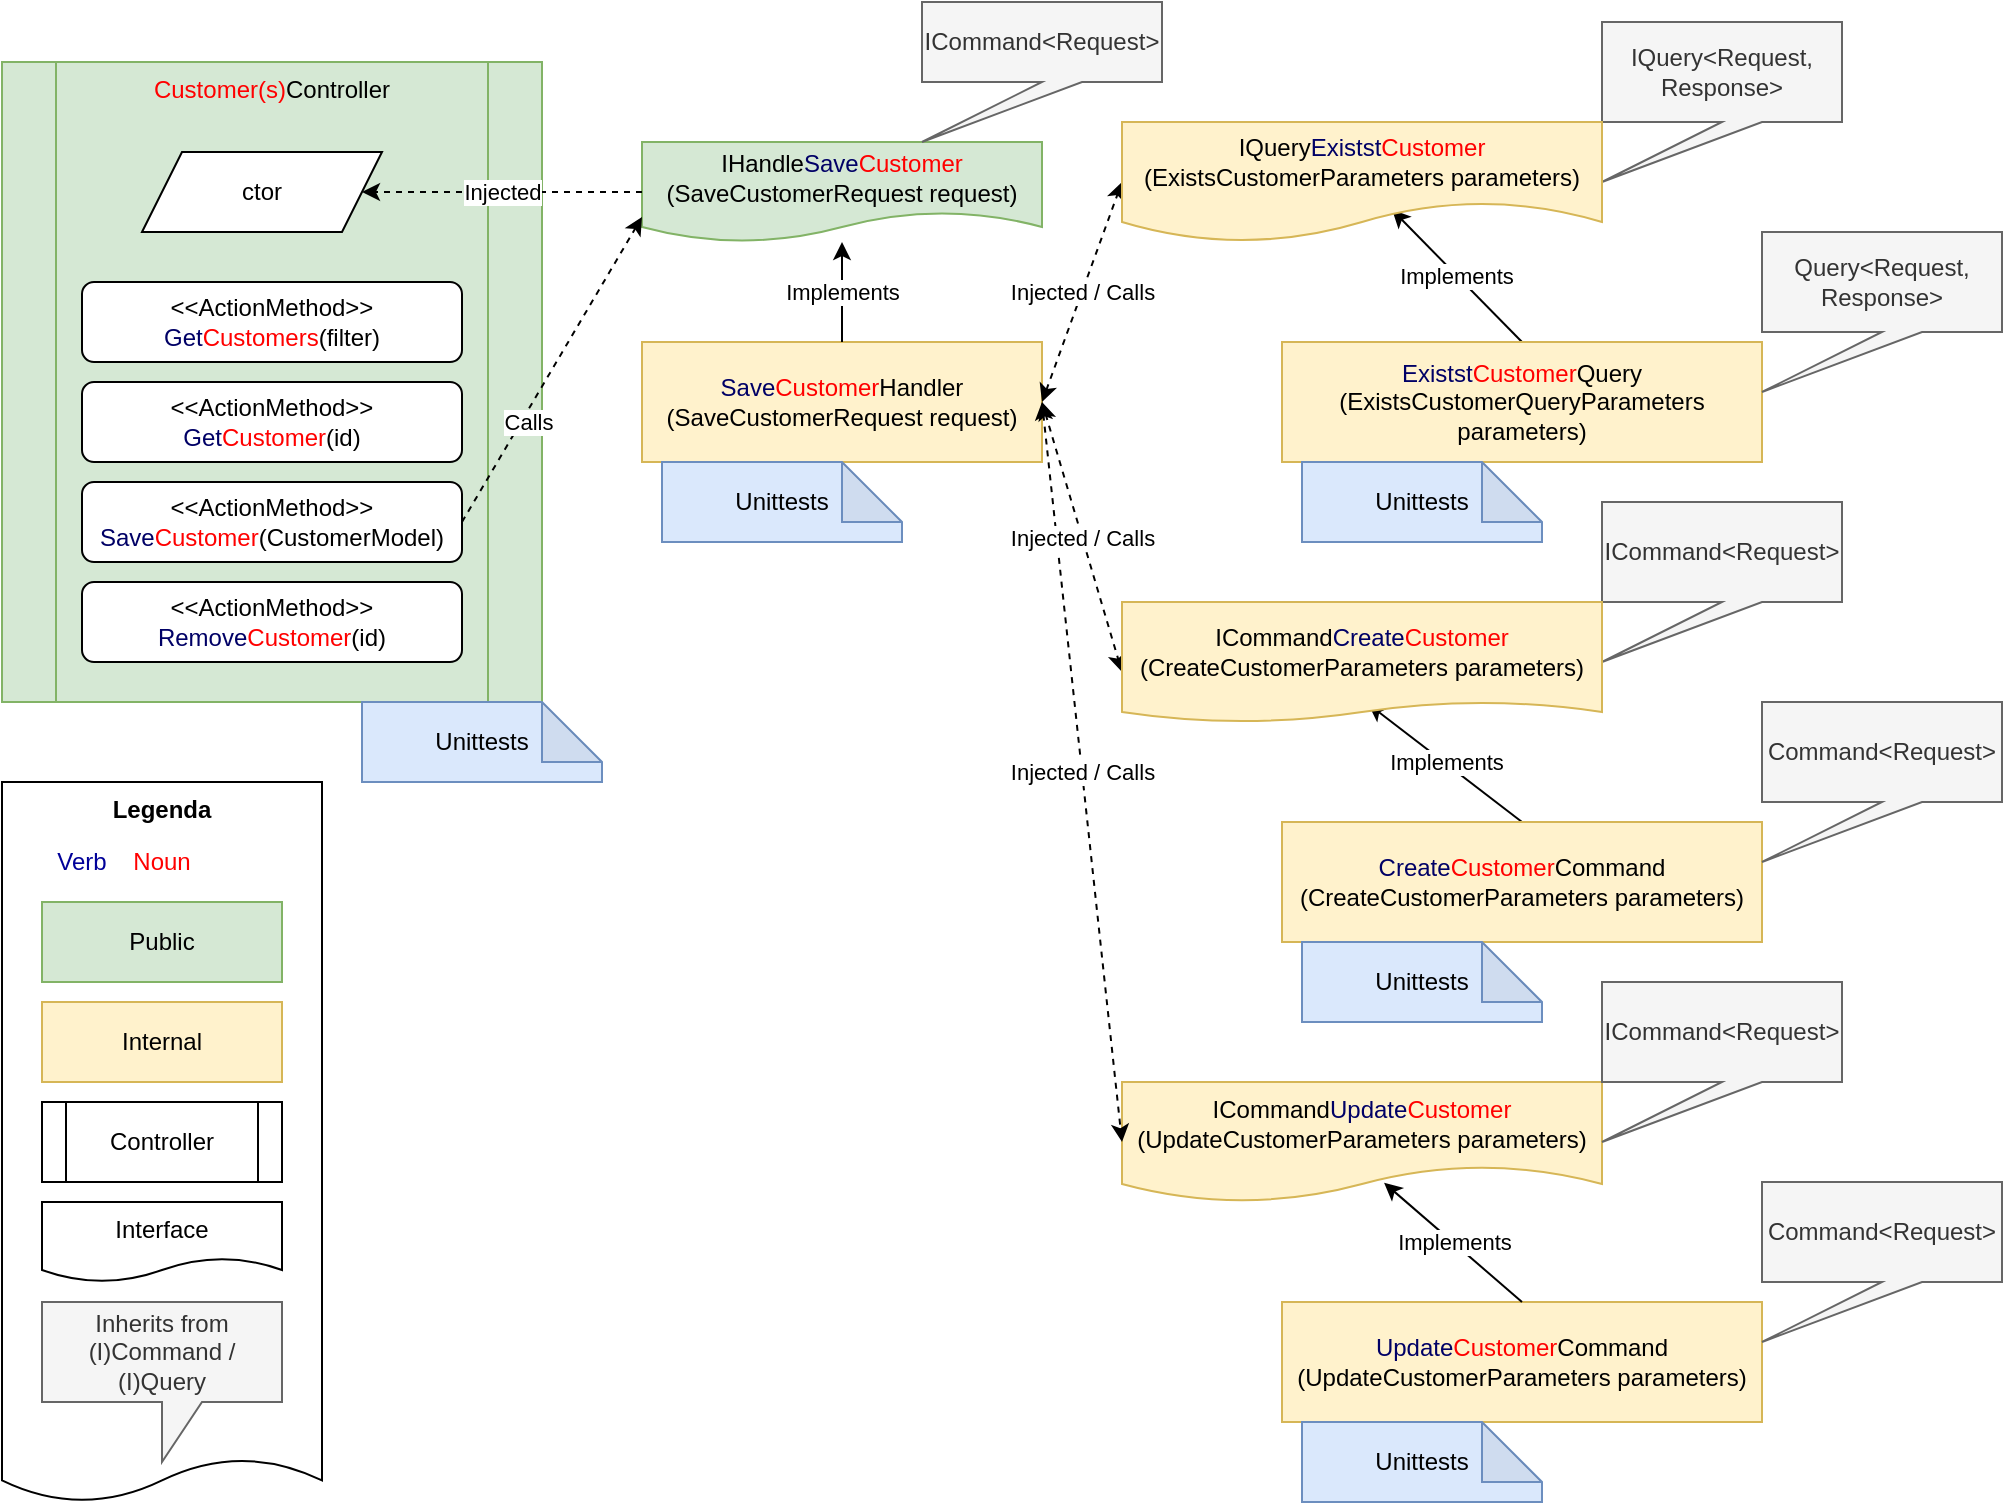 <mxfile version="21.5.0" type="device">
  <diagram id="0pabJ8wzMVvYSERjvpKX" name="Commands-Queries vs Services-Handlers">
    <mxGraphModel dx="2074" dy="1196" grid="1" gridSize="10" guides="1" tooltips="1" connect="1" arrows="1" fold="1" page="1" pageScale="1" pageWidth="1169" pageHeight="827" math="0" shadow="0">
      <root>
        <mxCell id="-O5rij1XcWfvJLHt4oWS-0" />
        <mxCell id="-O5rij1XcWfvJLHt4oWS-1" parent="-O5rij1XcWfvJLHt4oWS-0" />
        <mxCell id="DEL7JNdp5cjrzuc9gf1T-3" value="Legenda" style="shape=document;whiteSpace=wrap;html=1;boundedLbl=1;size=0.06;verticalAlign=top;fontStyle=1" parent="-O5rij1XcWfvJLHt4oWS-1" vertex="1">
          <mxGeometry x="40" y="440" width="160" height="360" as="geometry" />
        </mxCell>
        <mxCell id="-O5rij1XcWfvJLHt4oWS-2" value="&lt;font color=&quot;#ff0000&quot;&gt;Customer(s)&lt;/font&gt;Controller" style="shape=process;whiteSpace=wrap;html=1;backgroundOutline=1;verticalAlign=top;fillColor=#d5e8d4;strokeColor=#82b366;" parent="-O5rij1XcWfvJLHt4oWS-1" vertex="1">
          <mxGeometry x="40" y="80" width="270" height="320" as="geometry" />
        </mxCell>
        <mxCell id="-O5rij1XcWfvJLHt4oWS-3" value="IHandle&lt;font color=&quot;#000066&quot;&gt;Save&lt;/font&gt;&lt;font color=&quot;#ff0000&quot;&gt;Customer&lt;br&gt;&lt;/font&gt;(SaveCustomerRequest request)" style="shape=document;whiteSpace=wrap;html=1;boundedLbl=1;fillColor=#d5e8d4;strokeColor=#82b366;" parent="-O5rij1XcWfvJLHt4oWS-1" vertex="1">
          <mxGeometry x="360" y="120" width="200" height="50" as="geometry" />
        </mxCell>
        <mxCell id="-O5rij1XcWfvJLHt4oWS-4" value="&lt;font color=&quot;#000066&quot;&gt;Save&lt;/font&gt;&lt;font color=&quot;#ff0000&quot;&gt;Customer&lt;/font&gt;Handler&lt;br&gt;(SaveCustomerRequest&amp;nbsp;request)" style="rounded=0;whiteSpace=wrap;html=1;fillColor=#fff2cc;strokeColor=#d6b656;" parent="-O5rij1XcWfvJLHt4oWS-1" vertex="1">
          <mxGeometry x="360" y="220" width="200" height="60" as="geometry" />
        </mxCell>
        <mxCell id="-O5rij1XcWfvJLHt4oWS-5" value="IQuery&amp;lt;Request, Response&amp;gt;" style="shape=callout;whiteSpace=wrap;html=1;perimeter=calloutPerimeter;position2=0;fillColor=#f5f5f5;strokeColor=#666666;fontColor=#333333;" parent="-O5rij1XcWfvJLHt4oWS-1" vertex="1">
          <mxGeometry x="840" y="60" width="120" height="80" as="geometry" />
        </mxCell>
        <mxCell id="-O5rij1XcWfvJLHt4oWS-7" value="&lt;font color=&quot;#000066&quot;&gt;Existst&lt;/font&gt;&lt;font color=&quot;#ff0000&quot;&gt;Customer&lt;/font&gt;Query&lt;br&gt;(ExistsCustomerParameters parameters)" style="rounded=0;whiteSpace=wrap;html=1;" parent="-O5rij1XcWfvJLHt4oWS-1" vertex="1">
          <mxGeometry x="680" y="220" width="240" height="60" as="geometry" />
        </mxCell>
        <mxCell id="-O5rij1XcWfvJLHt4oWS-8" value="&amp;lt;&amp;lt;ActionMethod&amp;gt;&amp;gt;&lt;br&gt;&lt;font color=&quot;#000066&quot;&gt;Get&lt;/font&gt;&lt;font color=&quot;#ff0000&quot;&gt;Customers&lt;/font&gt;(filter)" style="rounded=1;whiteSpace=wrap;html=1;" parent="-O5rij1XcWfvJLHt4oWS-1" vertex="1">
          <mxGeometry x="80" y="190" width="190" height="40" as="geometry" />
        </mxCell>
        <mxCell id="-O5rij1XcWfvJLHt4oWS-9" value="&amp;lt;&amp;lt;ActionMethod&amp;gt;&amp;gt;&lt;br&gt;&lt;font color=&quot;#000066&quot;&gt;Save&lt;/font&gt;&lt;font color=&quot;#ff0000&quot;&gt;Customer&lt;/font&gt;(CustomerModel)" style="rounded=1;whiteSpace=wrap;html=1;" parent="-O5rij1XcWfvJLHt4oWS-1" vertex="1">
          <mxGeometry x="80" y="290" width="190" height="40" as="geometry" />
        </mxCell>
        <mxCell id="-O5rij1XcWfvJLHt4oWS-10" value="&amp;lt;&amp;lt;ActionMethod&amp;gt;&amp;gt;&lt;br&gt;&lt;font color=&quot;#000066&quot;&gt;Remove&lt;/font&gt;&lt;font color=&quot;#ff0000&quot;&gt;Customer&lt;/font&gt;(id)" style="rounded=1;whiteSpace=wrap;html=1;" parent="-O5rij1XcWfvJLHt4oWS-1" vertex="1">
          <mxGeometry x="80" y="340" width="190" height="40" as="geometry" />
        </mxCell>
        <mxCell id="-O5rij1XcWfvJLHt4oWS-11" value="&amp;lt;&amp;lt;ActionMethod&amp;gt;&amp;gt;&lt;br&gt;&lt;font color=&quot;#000066&quot;&gt;Get&lt;/font&gt;&lt;font color=&quot;#ff0000&quot;&gt;Customer&lt;/font&gt;(id)" style="rounded=1;whiteSpace=wrap;html=1;" parent="-O5rij1XcWfvJLHt4oWS-1" vertex="1">
          <mxGeometry x="80" y="240" width="190" height="40" as="geometry" />
        </mxCell>
        <mxCell id="-O5rij1XcWfvJLHt4oWS-13" value="&lt;font color=&quot;#000066&quot;&gt;Create&lt;/font&gt;&lt;font color=&quot;#ff0000&quot;&gt;Customer&lt;/font&gt;Command&lt;br&gt;(CreateCustomerParameters parameters)" style="rounded=0;whiteSpace=wrap;html=1;" parent="-O5rij1XcWfvJLHt4oWS-1" vertex="1">
          <mxGeometry x="680" y="460" width="240" height="60" as="geometry" />
        </mxCell>
        <mxCell id="-O5rij1XcWfvJLHt4oWS-14" value="ICommand&lt;font color=&quot;#000066&quot;&gt;Update&lt;/font&gt;&lt;font color=&quot;#ff0000&quot;&gt;Customer&lt;/font&gt;&lt;br&gt;(UpdateCustomerParameters parameters)" style="shape=document;whiteSpace=wrap;html=1;boundedLbl=1;fillColor=#fff2cc;strokeColor=#d6b656;" parent="-O5rij1XcWfvJLHt4oWS-1" vertex="1">
          <mxGeometry x="600" y="590" width="240" height="60" as="geometry" />
        </mxCell>
        <mxCell id="-O5rij1XcWfvJLHt4oWS-15" value="&lt;font color=&quot;#000066&quot;&gt;Update&lt;/font&gt;&lt;font color=&quot;#ff0000&quot;&gt;Customer&lt;/font&gt;Command&lt;br&gt;(UpdateCustomerParameters parameters)" style="rounded=0;whiteSpace=wrap;html=1;fillColor=#fff2cc;strokeColor=#d6b656;" parent="-O5rij1XcWfvJLHt4oWS-1" vertex="1">
          <mxGeometry x="680" y="700" width="240" height="60" as="geometry" />
        </mxCell>
        <mxCell id="-O5rij1XcWfvJLHt4oWS-16" value="ctor" style="shape=parallelogram;perimeter=parallelogramPerimeter;whiteSpace=wrap;html=1;fixedSize=1;" parent="-O5rij1XcWfvJLHt4oWS-1" vertex="1">
          <mxGeometry x="110" y="125" width="120" height="40" as="geometry" />
        </mxCell>
        <mxCell id="-O5rij1XcWfvJLHt4oWS-17" value="Implements" style="endArrow=classic;html=1;exitX=0.5;exitY=0;exitDx=0;exitDy=0;" parent="-O5rij1XcWfvJLHt4oWS-1" source="-O5rij1XcWfvJLHt4oWS-4" edge="1">
          <mxGeometry width="50" height="50" relative="1" as="geometry">
            <mxPoint x="500" y="220" as="sourcePoint" />
            <mxPoint x="460" y="170" as="targetPoint" />
          </mxGeometry>
        </mxCell>
        <mxCell id="-O5rij1XcWfvJLHt4oWS-18" value="" style="endArrow=classic;html=1;dashed=1;exitX=1;exitY=0.5;exitDx=0;exitDy=0;entryX=0;entryY=0.75;entryDx=0;entryDy=0;" parent="-O5rij1XcWfvJLHt4oWS-1" source="-O5rij1XcWfvJLHt4oWS-9" target="-O5rij1XcWfvJLHt4oWS-3" edge="1">
          <mxGeometry width="50" height="50" relative="1" as="geometry">
            <mxPoint x="400" y="540" as="sourcePoint" />
            <mxPoint x="450" y="490" as="targetPoint" />
          </mxGeometry>
        </mxCell>
        <mxCell id="-O5rij1XcWfvJLHt4oWS-19" value="Calls" style="edgeLabel;html=1;align=center;verticalAlign=middle;resizable=0;points=[];" parent="-O5rij1XcWfvJLHt4oWS-18" vertex="1" connectable="0">
          <mxGeometry x="-0.32" y="-3" relative="1" as="geometry">
            <mxPoint as="offset" />
          </mxGeometry>
        </mxCell>
        <mxCell id="-O5rij1XcWfvJLHt4oWS-20" value="Implements" style="endArrow=classic;html=1;exitX=0.5;exitY=0;exitDx=0;exitDy=0;entryX=0.546;entryY=0.84;entryDx=0;entryDy=0;entryPerimeter=0;" parent="-O5rij1XcWfvJLHt4oWS-1" source="-O5rij1XcWfvJLHt4oWS-15" target="-O5rij1XcWfvJLHt4oWS-14" edge="1">
          <mxGeometry width="50" height="50" relative="1" as="geometry">
            <mxPoint x="420" y="350" as="sourcePoint" />
            <mxPoint x="470" y="300" as="targetPoint" />
          </mxGeometry>
        </mxCell>
        <mxCell id="-O5rij1XcWfvJLHt4oWS-21" value="Implements" style="endArrow=classic;html=1;exitX=0.5;exitY=0;exitDx=0;exitDy=0;entryX=0.513;entryY=0.82;entryDx=0;entryDy=0;entryPerimeter=0;" parent="-O5rij1XcWfvJLHt4oWS-1" source="-O5rij1XcWfvJLHt4oWS-13" edge="1">
          <mxGeometry width="50" height="50" relative="1" as="geometry">
            <mxPoint x="430" y="360" as="sourcePoint" />
            <mxPoint x="723.12" y="401" as="targetPoint" />
          </mxGeometry>
        </mxCell>
        <mxCell id="-O5rij1XcWfvJLHt4oWS-22" value="Implements" style="endArrow=classic;html=1;entryX=0.563;entryY=0.733;entryDx=0;entryDy=0;entryPerimeter=0;exitX=0.5;exitY=0;exitDx=0;exitDy=0;" parent="-O5rij1XcWfvJLHt4oWS-1" source="-O5rij1XcWfvJLHt4oWS-7" target="-O5rij1XcWfvJLHt4oWS-32" edge="1">
          <mxGeometry width="50" height="50" relative="1" as="geometry">
            <mxPoint x="440" y="370" as="sourcePoint" />
            <mxPoint x="490" y="320" as="targetPoint" />
          </mxGeometry>
        </mxCell>
        <mxCell id="-O5rij1XcWfvJLHt4oWS-23" value="Injected" style="endArrow=classic;html=1;dashed=1;entryX=1;entryY=0.5;entryDx=0;entryDy=0;exitX=0;exitY=0.5;exitDx=0;exitDy=0;" parent="-O5rij1XcWfvJLHt4oWS-1" source="-O5rij1XcWfvJLHt4oWS-3" target="-O5rij1XcWfvJLHt4oWS-16" edge="1">
          <mxGeometry width="50" height="50" relative="1" as="geometry">
            <mxPoint x="460" y="580" as="sourcePoint" />
            <mxPoint x="560" y="440" as="targetPoint" />
          </mxGeometry>
        </mxCell>
        <mxCell id="-O5rij1XcWfvJLHt4oWS-24" value="Injected / Calls" style="endArrow=classic;startArrow=classic;html=1;dashed=1;entryX=0;entryY=0.5;entryDx=0;entryDy=0;exitX=1;exitY=0.5;exitDx=0;exitDy=0;" parent="-O5rij1XcWfvJLHt4oWS-1" source="-O5rij1XcWfvJLHt4oWS-4" target="-O5rij1XcWfvJLHt4oWS-14" edge="1">
          <mxGeometry width="50" height="50" relative="1" as="geometry">
            <mxPoint x="140" y="570" as="sourcePoint" />
            <mxPoint x="190" y="520" as="targetPoint" />
          </mxGeometry>
        </mxCell>
        <mxCell id="-O5rij1XcWfvJLHt4oWS-25" value="Injected / Calls" style="endArrow=classic;startArrow=classic;html=1;dashed=1;entryX=0;entryY=0.5;entryDx=0;entryDy=0;exitX=1;exitY=0.5;exitDx=0;exitDy=0;" parent="-O5rij1XcWfvJLHt4oWS-1" source="-O5rij1XcWfvJLHt4oWS-4" edge="1">
          <mxGeometry width="50" height="50" relative="1" as="geometry">
            <mxPoint x="150" y="580" as="sourcePoint" />
            <mxPoint x="600" y="385" as="targetPoint" />
          </mxGeometry>
        </mxCell>
        <mxCell id="-O5rij1XcWfvJLHt4oWS-26" value="Injected / Calls" style="endArrow=classic;startArrow=classic;html=1;dashed=1;entryX=0;entryY=0.5;entryDx=0;entryDy=0;exitX=1;exitY=0.5;exitDx=0;exitDy=0;" parent="-O5rij1XcWfvJLHt4oWS-1" source="-O5rij1XcWfvJLHt4oWS-4" target="-O5rij1XcWfvJLHt4oWS-32" edge="1">
          <mxGeometry width="50" height="50" relative="1" as="geometry">
            <mxPoint x="160" y="590" as="sourcePoint" />
            <mxPoint x="210" y="540" as="targetPoint" />
          </mxGeometry>
        </mxCell>
        <mxCell id="-O5rij1XcWfvJLHt4oWS-27" value="ICommand&amp;lt;Request&amp;gt;" style="shape=callout;whiteSpace=wrap;html=1;perimeter=calloutPerimeter;position2=0;fillColor=#f5f5f5;strokeColor=#666666;fontColor=#333333;" parent="-O5rij1XcWfvJLHt4oWS-1" vertex="1">
          <mxGeometry x="840" y="540" width="120" height="80" as="geometry" />
        </mxCell>
        <mxCell id="-O5rij1XcWfvJLHt4oWS-28" value="ICommand&amp;lt;Request&amp;gt;" style="shape=callout;whiteSpace=wrap;html=1;perimeter=calloutPerimeter;position2=0;fillColor=#f5f5f5;strokeColor=#666666;fontColor=#333333;" parent="-O5rij1XcWfvJLHt4oWS-1" vertex="1">
          <mxGeometry x="840" y="300" width="120" height="80" as="geometry" />
        </mxCell>
        <mxCell id="-O5rij1XcWfvJLHt4oWS-30" value="&lt;font color=&quot;#000066&quot;&gt;Existst&lt;/font&gt;&lt;font color=&quot;#ff0000&quot;&gt;Customer&lt;/font&gt;Query&lt;br&gt;(ExistsCustomerParameters parameters)" style="rounded=0;whiteSpace=wrap;html=1;" parent="-O5rij1XcWfvJLHt4oWS-1" vertex="1">
          <mxGeometry x="680" y="220" width="240" height="60" as="geometry" />
        </mxCell>
        <mxCell id="-O5rij1XcWfvJLHt4oWS-32" value="IQuery&lt;font color=&quot;#000066&quot;&gt;Existst&lt;/font&gt;&lt;font color=&quot;#ff0000&quot;&gt;Customer&lt;/font&gt;&lt;br&gt;(ExistsCustomerParameters parameters)" style="shape=document;whiteSpace=wrap;html=1;boundedLbl=1;fillColor=#fff2cc;strokeColor=#d6b656;size=0.333;" parent="-O5rij1XcWfvJLHt4oWS-1" vertex="1">
          <mxGeometry x="600" y="110" width="240" height="60" as="geometry" />
        </mxCell>
        <mxCell id="-O5rij1XcWfvJLHt4oWS-33" value="&lt;font color=&quot;#000066&quot;&gt;Existst&lt;/font&gt;&lt;font color=&quot;#ff0000&quot;&gt;Customer&lt;/font&gt;Query&lt;br&gt;(ExistsCustomerQueryParameters parameters)" style="rounded=0;whiteSpace=wrap;html=1;fillColor=#fff2cc;strokeColor=#d6b656;" parent="-O5rij1XcWfvJLHt4oWS-1" vertex="1">
          <mxGeometry x="680" y="220" width="240" height="60" as="geometry" />
        </mxCell>
        <mxCell id="-O5rij1XcWfvJLHt4oWS-34" value="ICommand&lt;font color=&quot;#000066&quot;&gt;Create&lt;/font&gt;&lt;font color=&quot;#ff0000&quot;&gt;Customer&lt;/font&gt;&lt;br&gt;(CreateCustomerParameters parameters)" style="shape=document;whiteSpace=wrap;html=1;boundedLbl=1;fillColor=#fff2cc;strokeColor=#d6b656;size=0.167;" parent="-O5rij1XcWfvJLHt4oWS-1" vertex="1">
          <mxGeometry x="600" y="350" width="240" height="60" as="geometry" />
        </mxCell>
        <mxCell id="-O5rij1XcWfvJLHt4oWS-35" value="&lt;font color=&quot;#000066&quot;&gt;Create&lt;/font&gt;&lt;font color=&quot;#ff0000&quot;&gt;Customer&lt;/font&gt;Command&lt;br&gt;(CreateCustomerParameters parameters)" style="rounded=0;whiteSpace=wrap;html=1;fillColor=#fff2cc;strokeColor=#d6b656;" parent="-O5rij1XcWfvJLHt4oWS-1" vertex="1">
          <mxGeometry x="680" y="460" width="240" height="60" as="geometry" />
        </mxCell>
        <mxCell id="-O5rij1XcWfvJLHt4oWS-36" value="Public" style="rounded=0;whiteSpace=wrap;html=1;fillColor=#d5e8d4;strokeColor=#82b366;" parent="-O5rij1XcWfvJLHt4oWS-1" vertex="1">
          <mxGeometry x="60" y="500" width="120" height="40" as="geometry" />
        </mxCell>
        <mxCell id="-O5rij1XcWfvJLHt4oWS-37" value="Internal" style="rounded=0;whiteSpace=wrap;html=1;fillColor=#fff2cc;strokeColor=#d6b656;" parent="-O5rij1XcWfvJLHt4oWS-1" vertex="1">
          <mxGeometry x="60" y="550" width="120" height="40" as="geometry" />
        </mxCell>
        <mxCell id="-O5rij1XcWfvJLHt4oWS-38" value="Controller" style="shape=process;whiteSpace=wrap;html=1;backgroundOutline=1;" parent="-O5rij1XcWfvJLHt4oWS-1" vertex="1">
          <mxGeometry x="60" y="600" width="120" height="40" as="geometry" />
        </mxCell>
        <mxCell id="-O5rij1XcWfvJLHt4oWS-39" value="Interface" style="shape=document;whiteSpace=wrap;html=1;boundedLbl=1;" parent="-O5rij1XcWfvJLHt4oWS-1" vertex="1">
          <mxGeometry x="60" y="650" width="120" height="40" as="geometry" />
        </mxCell>
        <mxCell id="-O5rij1XcWfvJLHt4oWS-40" value="Implementation (Class)" style="rounded=0;whiteSpace=wrap;html=1;" parent="-O5rij1XcWfvJLHt4oWS-1" vertex="1">
          <mxGeometry x="60" y="700" width="120" height="40" as="geometry" />
        </mxCell>
        <mxCell id="-O5rij1XcWfvJLHt4oWS-41" value="Inherits from (I)Command / (I)Query" style="shape=callout;whiteSpace=wrap;html=1;perimeter=calloutPerimeter;fillColor=#f5f5f5;strokeColor=#666666;fontColor=#333333;" parent="-O5rij1XcWfvJLHt4oWS-1" vertex="1">
          <mxGeometry x="60" y="700" width="120" height="80" as="geometry" />
        </mxCell>
        <mxCell id="-O5rij1XcWfvJLHt4oWS-42" value="ICommand&amp;lt;Request&amp;gt;" style="shape=callout;whiteSpace=wrap;html=1;perimeter=calloutPerimeter;position2=0;fillColor=#f5f5f5;strokeColor=#666666;fontColor=#333333;" parent="-O5rij1XcWfvJLHt4oWS-1" vertex="1">
          <mxGeometry x="500" y="50" width="120" height="70" as="geometry" />
        </mxCell>
        <mxCell id="-O5rij1XcWfvJLHt4oWS-43" value="Query&amp;lt;Request, Response&amp;gt;" style="shape=callout;whiteSpace=wrap;html=1;perimeter=calloutPerimeter;position2=0;fillColor=#f5f5f5;strokeColor=#666666;fontColor=#333333;" parent="-O5rij1XcWfvJLHt4oWS-1" vertex="1">
          <mxGeometry x="920" y="165" width="120" height="80" as="geometry" />
        </mxCell>
        <mxCell id="-O5rij1XcWfvJLHt4oWS-44" value="Command&amp;lt;Request&amp;gt;" style="shape=callout;whiteSpace=wrap;html=1;perimeter=calloutPerimeter;position2=0;fillColor=#f5f5f5;strokeColor=#666666;fontColor=#333333;" parent="-O5rij1XcWfvJLHt4oWS-1" vertex="1">
          <mxGeometry x="920" y="400" width="120" height="80" as="geometry" />
        </mxCell>
        <mxCell id="-O5rij1XcWfvJLHt4oWS-45" value="Command&amp;lt;Request&amp;gt;" style="shape=callout;whiteSpace=wrap;html=1;perimeter=calloutPerimeter;position2=0;fillColor=#f5f5f5;strokeColor=#666666;fontColor=#333333;" parent="-O5rij1XcWfvJLHt4oWS-1" vertex="1">
          <mxGeometry x="920" y="640" width="120" height="80" as="geometry" />
        </mxCell>
        <mxCell id="-O5rij1XcWfvJLHt4oWS-47" value="Unittests" style="shape=note;whiteSpace=wrap;html=1;backgroundOutline=1;darkOpacity=0.05;fillColor=#dae8fc;fontSize=12;align=center;strokeColor=#6c8ebf;" parent="-O5rij1XcWfvJLHt4oWS-1" vertex="1">
          <mxGeometry x="370" y="280" width="120" height="40" as="geometry" />
        </mxCell>
        <mxCell id="-O5rij1XcWfvJLHt4oWS-48" value="Unittests" style="shape=note;whiteSpace=wrap;html=1;backgroundOutline=1;darkOpacity=0.05;fillColor=#dae8fc;fontSize=12;align=center;strokeColor=#6c8ebf;" parent="-O5rij1XcWfvJLHt4oWS-1" vertex="1">
          <mxGeometry x="690" y="280" width="120" height="40" as="geometry" />
        </mxCell>
        <mxCell id="-O5rij1XcWfvJLHt4oWS-49" value="Unittests" style="shape=note;whiteSpace=wrap;html=1;backgroundOutline=1;darkOpacity=0.05;fillColor=#dae8fc;fontSize=12;align=center;strokeColor=#6c8ebf;" parent="-O5rij1XcWfvJLHt4oWS-1" vertex="1">
          <mxGeometry x="690" y="520" width="120" height="40" as="geometry" />
        </mxCell>
        <mxCell id="-O5rij1XcWfvJLHt4oWS-50" value="Unittests" style="shape=note;whiteSpace=wrap;html=1;backgroundOutline=1;darkOpacity=0.05;fillColor=#dae8fc;fontSize=12;align=center;strokeColor=#6c8ebf;" parent="-O5rij1XcWfvJLHt4oWS-1" vertex="1">
          <mxGeometry x="690" y="760" width="120" height="40" as="geometry" />
        </mxCell>
        <mxCell id="-O5rij1XcWfvJLHt4oWS-51" value="Unittests" style="shape=note;whiteSpace=wrap;html=1;backgroundOutline=1;darkOpacity=0.05;fillColor=#dae8fc;fontSize=12;align=center;strokeColor=#6c8ebf;" parent="-O5rij1XcWfvJLHt4oWS-1" vertex="1">
          <mxGeometry x="220" y="400" width="120" height="40" as="geometry" />
        </mxCell>
        <mxCell id="DEL7JNdp5cjrzuc9gf1T-0" value="Verb" style="text;html=1;strokeColor=none;fillColor=none;align=center;verticalAlign=middle;whiteSpace=wrap;rounded=0;fontColor=#000099;" parent="-O5rij1XcWfvJLHt4oWS-1" vertex="1">
          <mxGeometry x="60" y="460" width="40" height="40" as="geometry" />
        </mxCell>
        <mxCell id="DEL7JNdp5cjrzuc9gf1T-1" value="Noun" style="text;html=1;strokeColor=none;fillColor=none;align=center;verticalAlign=middle;whiteSpace=wrap;rounded=0;fontColor=#FF0000;" parent="-O5rij1XcWfvJLHt4oWS-1" vertex="1">
          <mxGeometry x="100" y="460" width="40" height="40" as="geometry" />
        </mxCell>
      </root>
    </mxGraphModel>
  </diagram>
</mxfile>
